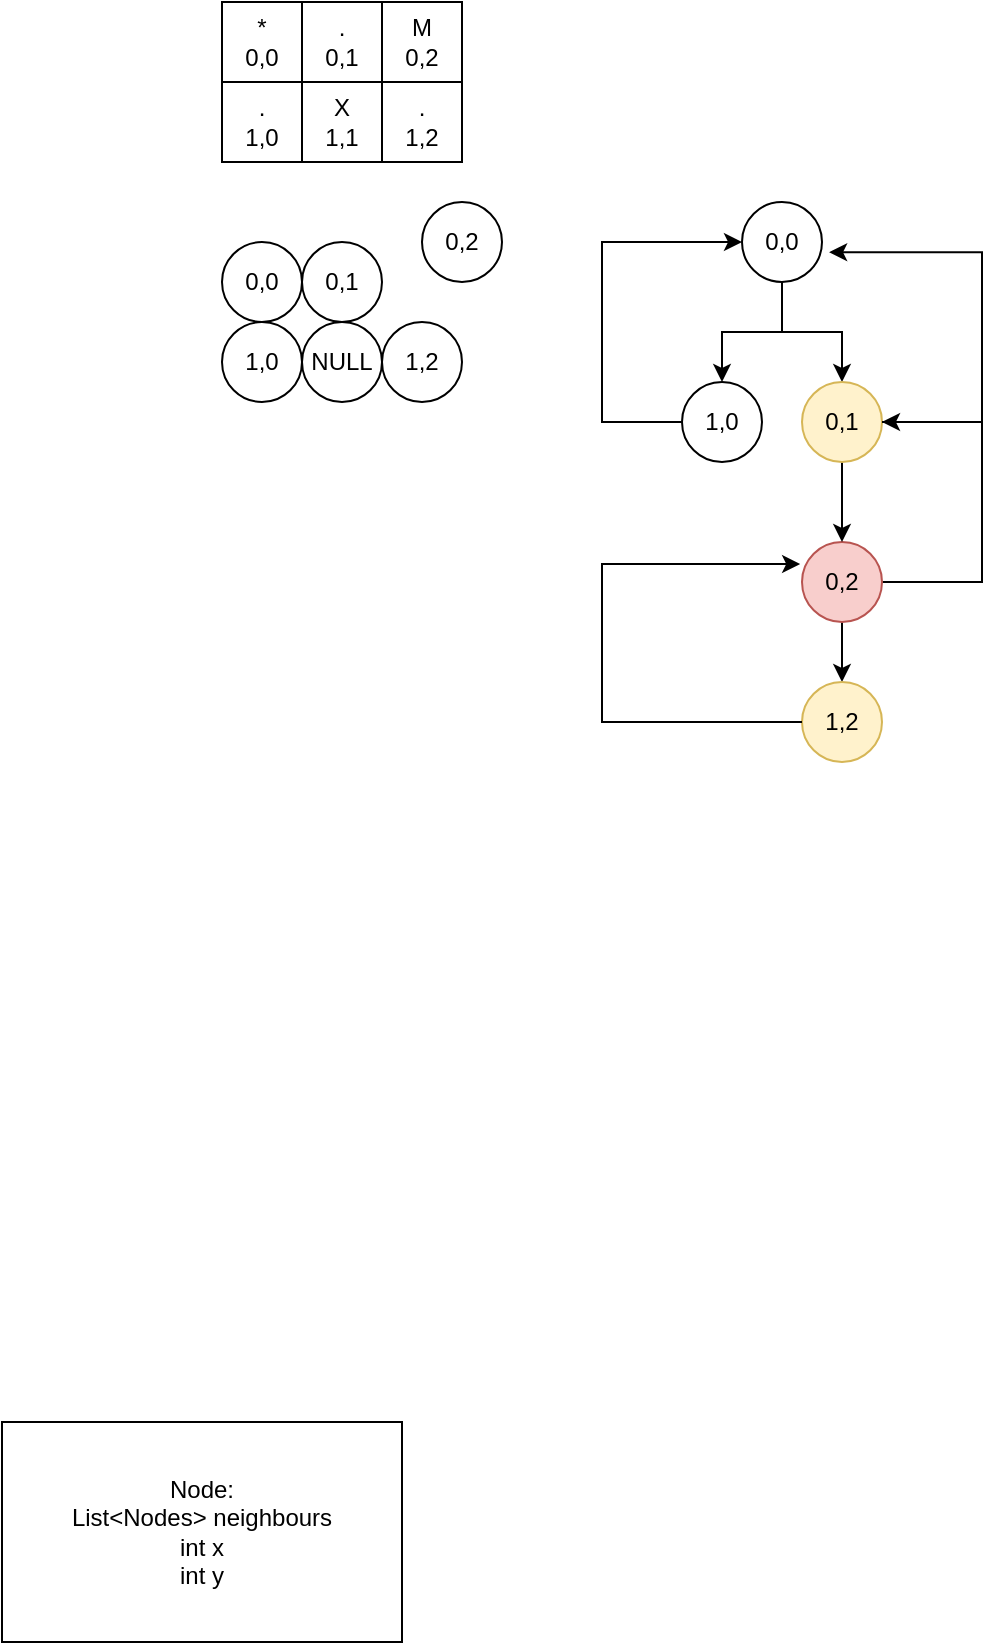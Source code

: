 <mxfile version="22.1.1" type="device">
  <diagram name="Page-1" id="PTX1TL9EGSiakLMb6XGC">
    <mxGraphModel dx="513" dy="759" grid="1" gridSize="10" guides="1" tooltips="1" connect="1" arrows="1" fold="1" page="1" pageScale="1" pageWidth="850" pageHeight="1100" math="0" shadow="0">
      <root>
        <mxCell id="0" />
        <mxCell id="1" parent="0" />
        <mxCell id="4qa_GOqZ1UXJreGNr5sb-28" value="Node:&lt;br&gt;List&amp;lt;Nodes&amp;gt; neighbours&lt;br&gt;int x&lt;br&gt;int y" style="rounded=0;whiteSpace=wrap;html=1;" vertex="1" parent="1">
          <mxGeometry x="10" y="750" width="200" height="110" as="geometry" />
        </mxCell>
        <mxCell id="4qa_GOqZ1UXJreGNr5sb-29" value="*&lt;br&gt;0,0" style="rounded=0;whiteSpace=wrap;html=1;" vertex="1" parent="1">
          <mxGeometry x="120" y="40" width="40" height="40" as="geometry" />
        </mxCell>
        <mxCell id="4qa_GOqZ1UXJreGNr5sb-30" value=".&lt;br&gt;0,1" style="rounded=0;whiteSpace=wrap;html=1;" vertex="1" parent="1">
          <mxGeometry x="160" y="40" width="40" height="40" as="geometry" />
        </mxCell>
        <mxCell id="4qa_GOqZ1UXJreGNr5sb-31" value="M&lt;br&gt;0,2" style="rounded=0;whiteSpace=wrap;html=1;" vertex="1" parent="1">
          <mxGeometry x="200" y="40" width="40" height="40" as="geometry" />
        </mxCell>
        <mxCell id="4qa_GOqZ1UXJreGNr5sb-34" value=".&lt;br&gt;1,0" style="rounded=0;whiteSpace=wrap;html=1;" vertex="1" parent="1">
          <mxGeometry x="120" y="80" width="40" height="40" as="geometry" />
        </mxCell>
        <mxCell id="4qa_GOqZ1UXJreGNr5sb-35" value="X&lt;br&gt;1,1" style="rounded=0;whiteSpace=wrap;html=1;" vertex="1" parent="1">
          <mxGeometry x="160" y="80" width="40" height="40" as="geometry" />
        </mxCell>
        <mxCell id="4qa_GOqZ1UXJreGNr5sb-36" value=".&lt;br&gt;1,2" style="rounded=0;whiteSpace=wrap;html=1;" vertex="1" parent="1">
          <mxGeometry x="200" y="80" width="40" height="40" as="geometry" />
        </mxCell>
        <mxCell id="4qa_GOqZ1UXJreGNr5sb-43" style="edgeStyle=orthogonalEdgeStyle;rounded=0;orthogonalLoop=1;jettySize=auto;html=1;entryX=0.5;entryY=0;entryDx=0;entryDy=0;" edge="1" parent="1" source="4qa_GOqZ1UXJreGNr5sb-37" target="4qa_GOqZ1UXJreGNr5sb-41">
          <mxGeometry relative="1" as="geometry" />
        </mxCell>
        <mxCell id="4qa_GOqZ1UXJreGNr5sb-44" style="edgeStyle=orthogonalEdgeStyle;rounded=0;orthogonalLoop=1;jettySize=auto;html=1;entryX=0.5;entryY=0;entryDx=0;entryDy=0;" edge="1" parent="1" source="4qa_GOqZ1UXJreGNr5sb-37" target="4qa_GOqZ1UXJreGNr5sb-39">
          <mxGeometry relative="1" as="geometry" />
        </mxCell>
        <mxCell id="4qa_GOqZ1UXJreGNr5sb-37" value="0,0" style="ellipse;whiteSpace=wrap;html=1;aspect=fixed;" vertex="1" parent="1">
          <mxGeometry x="380" y="140" width="40" height="40" as="geometry" />
        </mxCell>
        <mxCell id="4qa_GOqZ1UXJreGNr5sb-47" style="edgeStyle=orthogonalEdgeStyle;rounded=0;orthogonalLoop=1;jettySize=auto;html=1;" edge="1" parent="1" source="4qa_GOqZ1UXJreGNr5sb-38" target="4qa_GOqZ1UXJreGNr5sb-39">
          <mxGeometry relative="1" as="geometry">
            <Array as="points">
              <mxPoint x="500" y="330" />
              <mxPoint x="500" y="250" />
            </Array>
          </mxGeometry>
        </mxCell>
        <mxCell id="4qa_GOqZ1UXJreGNr5sb-48" style="edgeStyle=orthogonalEdgeStyle;rounded=0;orthogonalLoop=1;jettySize=auto;html=1;" edge="1" parent="1" source="4qa_GOqZ1UXJreGNr5sb-38" target="4qa_GOqZ1UXJreGNr5sb-40">
          <mxGeometry relative="1" as="geometry" />
        </mxCell>
        <mxCell id="4qa_GOqZ1UXJreGNr5sb-38" value="0,2" style="ellipse;whiteSpace=wrap;html=1;aspect=fixed;fillColor=#f8cecc;strokeColor=#b85450;" vertex="1" parent="1">
          <mxGeometry x="410" y="310" width="40" height="40" as="geometry" />
        </mxCell>
        <mxCell id="4qa_GOqZ1UXJreGNr5sb-46" style="edgeStyle=orthogonalEdgeStyle;rounded=0;orthogonalLoop=1;jettySize=auto;html=1;entryX=0.5;entryY=0;entryDx=0;entryDy=0;" edge="1" parent="1" source="4qa_GOqZ1UXJreGNr5sb-39" target="4qa_GOqZ1UXJreGNr5sb-38">
          <mxGeometry relative="1" as="geometry" />
        </mxCell>
        <mxCell id="4qa_GOqZ1UXJreGNr5sb-39" value="0,1" style="ellipse;whiteSpace=wrap;html=1;aspect=fixed;fillColor=#fff2cc;strokeColor=#d6b656;" vertex="1" parent="1">
          <mxGeometry x="410" y="230" width="40" height="40" as="geometry" />
        </mxCell>
        <mxCell id="4qa_GOqZ1UXJreGNr5sb-40" value="1,2" style="ellipse;whiteSpace=wrap;html=1;aspect=fixed;fillColor=#fff2cc;strokeColor=#d6b656;" vertex="1" parent="1">
          <mxGeometry x="410" y="380" width="40" height="40" as="geometry" />
        </mxCell>
        <mxCell id="4qa_GOqZ1UXJreGNr5sb-49" style="edgeStyle=orthogonalEdgeStyle;rounded=0;orthogonalLoop=1;jettySize=auto;html=1;entryX=0;entryY=0.5;entryDx=0;entryDy=0;" edge="1" parent="1" source="4qa_GOqZ1UXJreGNr5sb-41" target="4qa_GOqZ1UXJreGNr5sb-37">
          <mxGeometry relative="1" as="geometry">
            <Array as="points">
              <mxPoint x="310" y="250" />
              <mxPoint x="310" y="160" />
            </Array>
          </mxGeometry>
        </mxCell>
        <mxCell id="4qa_GOqZ1UXJreGNr5sb-41" value="1,0" style="ellipse;whiteSpace=wrap;html=1;aspect=fixed;" vertex="1" parent="1">
          <mxGeometry x="350" y="230" width="40" height="40" as="geometry" />
        </mxCell>
        <mxCell id="4qa_GOqZ1UXJreGNr5sb-42" value="NULL" style="ellipse;whiteSpace=wrap;html=1;aspect=fixed;" vertex="1" parent="1">
          <mxGeometry x="160" y="200" width="40" height="40" as="geometry" />
        </mxCell>
        <mxCell id="4qa_GOqZ1UXJreGNr5sb-45" style="edgeStyle=orthogonalEdgeStyle;rounded=0;orthogonalLoop=1;jettySize=auto;html=1;entryX=1.089;entryY=0.628;entryDx=0;entryDy=0;entryPerimeter=0;" edge="1" parent="1" source="4qa_GOqZ1UXJreGNr5sb-39" target="4qa_GOqZ1UXJreGNr5sb-37">
          <mxGeometry relative="1" as="geometry">
            <Array as="points">
              <mxPoint x="500" y="250" />
              <mxPoint x="500" y="165" />
            </Array>
          </mxGeometry>
        </mxCell>
        <mxCell id="4qa_GOqZ1UXJreGNr5sb-50" style="edgeStyle=orthogonalEdgeStyle;rounded=0;orthogonalLoop=1;jettySize=auto;html=1;entryX=-0.023;entryY=0.275;entryDx=0;entryDy=0;entryPerimeter=0;" edge="1" parent="1" source="4qa_GOqZ1UXJreGNr5sb-40" target="4qa_GOqZ1UXJreGNr5sb-38">
          <mxGeometry relative="1" as="geometry">
            <Array as="points">
              <mxPoint x="310" y="400" />
              <mxPoint x="310" y="321" />
            </Array>
          </mxGeometry>
        </mxCell>
        <mxCell id="4qa_GOqZ1UXJreGNr5sb-51" value="0,0" style="ellipse;whiteSpace=wrap;html=1;aspect=fixed;" vertex="1" parent="1">
          <mxGeometry x="120" y="160" width="40" height="40" as="geometry" />
        </mxCell>
        <mxCell id="4qa_GOqZ1UXJreGNr5sb-53" value="0,1" style="ellipse;whiteSpace=wrap;html=1;aspect=fixed;" vertex="1" parent="1">
          <mxGeometry x="160" y="160" width="40" height="40" as="geometry" />
        </mxCell>
        <mxCell id="4qa_GOqZ1UXJreGNr5sb-54" value="0,2" style="ellipse;whiteSpace=wrap;html=1;aspect=fixed;" vertex="1" parent="1">
          <mxGeometry x="220" y="140" width="40" height="40" as="geometry" />
        </mxCell>
        <mxCell id="4qa_GOqZ1UXJreGNr5sb-55" value="1,0" style="ellipse;whiteSpace=wrap;html=1;aspect=fixed;" vertex="1" parent="1">
          <mxGeometry x="120" y="200" width="40" height="40" as="geometry" />
        </mxCell>
        <mxCell id="4qa_GOqZ1UXJreGNr5sb-56" value="1,2" style="ellipse;whiteSpace=wrap;html=1;aspect=fixed;" vertex="1" parent="1">
          <mxGeometry x="200" y="200" width="40" height="40" as="geometry" />
        </mxCell>
      </root>
    </mxGraphModel>
  </diagram>
</mxfile>
